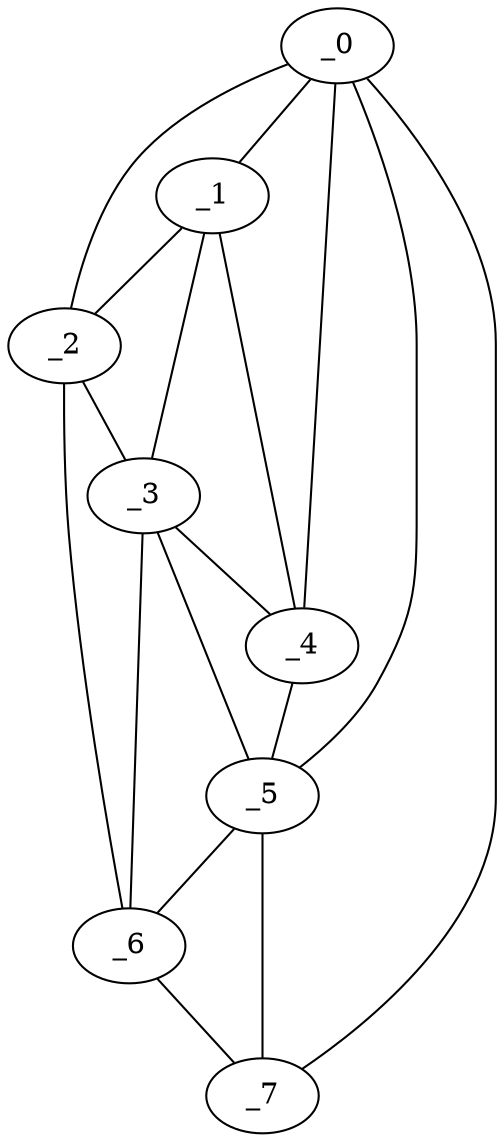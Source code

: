 graph "obj63__300.gxl" {
	_0	 [x=71,
		y=52];
	_1	 [x=75,
		y=41];
	_0 -- _1	 [valence=2];
	_2	 [x=76,
		y=15];
	_0 -- _2	 [valence=1];
	_4	 [x=80,
		y=34];
	_0 -- _4	 [valence=2];
	_5	 [x=84,
		y=29];
	_0 -- _5	 [valence=2];
	_7	 [x=92,
		y=19];
	_0 -- _7	 [valence=1];
	_1 -- _2	 [valence=2];
	_3	 [x=79,
		y=25];
	_1 -- _3	 [valence=2];
	_1 -- _4	 [valence=2];
	_2 -- _3	 [valence=1];
	_6	 [x=86,
		y=16];
	_2 -- _6	 [valence=1];
	_3 -- _4	 [valence=2];
	_3 -- _5	 [valence=2];
	_3 -- _6	 [valence=2];
	_4 -- _5	 [valence=2];
	_5 -- _6	 [valence=1];
	_5 -- _7	 [valence=2];
	_6 -- _7	 [valence=1];
}
